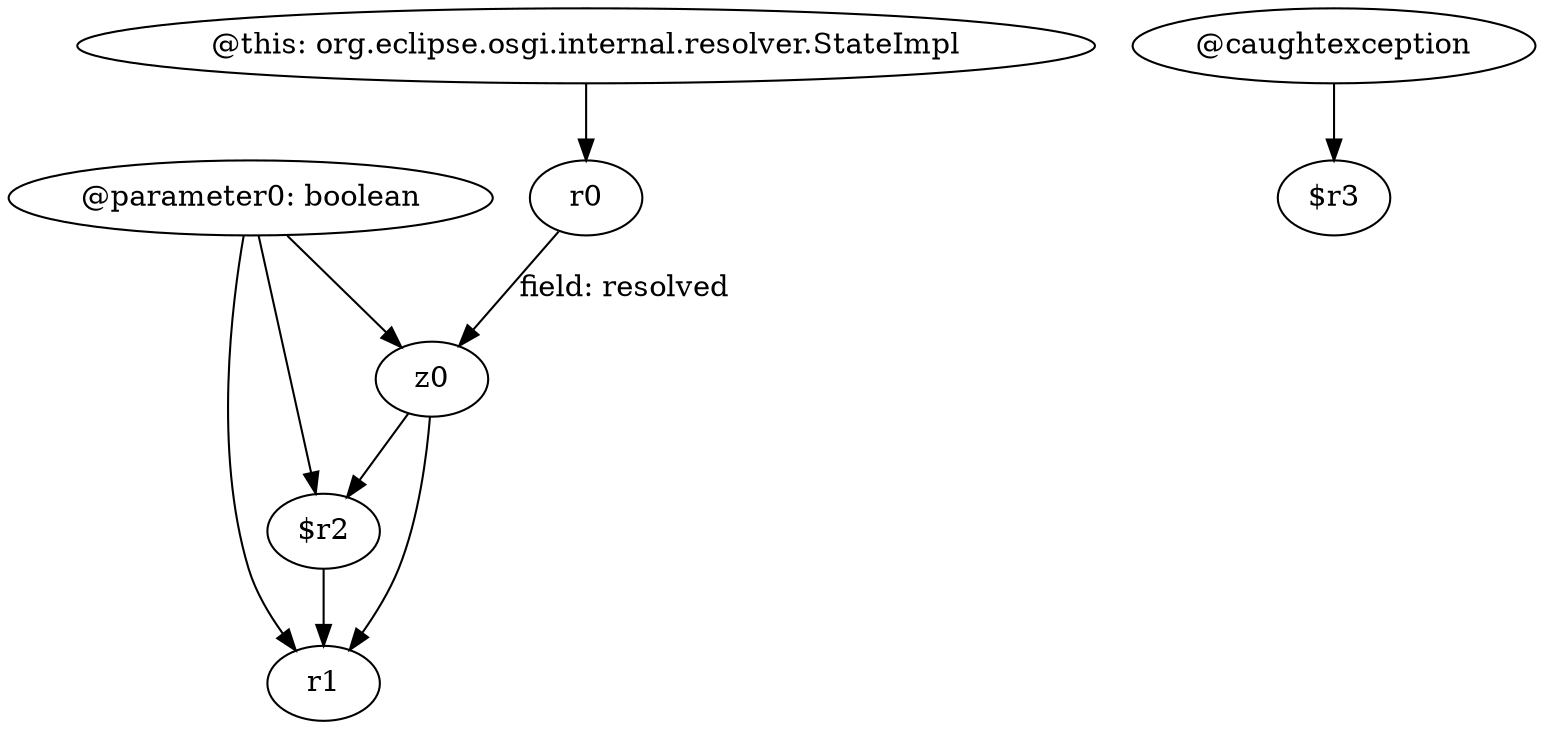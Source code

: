 digraph g {
0[label="z0"]
1[label="r1"]
0->1[label=""]
2[label="@parameter0: boolean"]
3[label="$r2"]
2->3[label=""]
2->1[label=""]
3->1[label=""]
4[label="r0"]
4->0[label="field: resolved"]
0->3[label=""]
5[label="@this: org.eclipse.osgi.internal.resolver.StateImpl"]
5->4[label=""]
2->0[label=""]
6[label="@caughtexception"]
7[label="$r3"]
6->7[label=""]
}